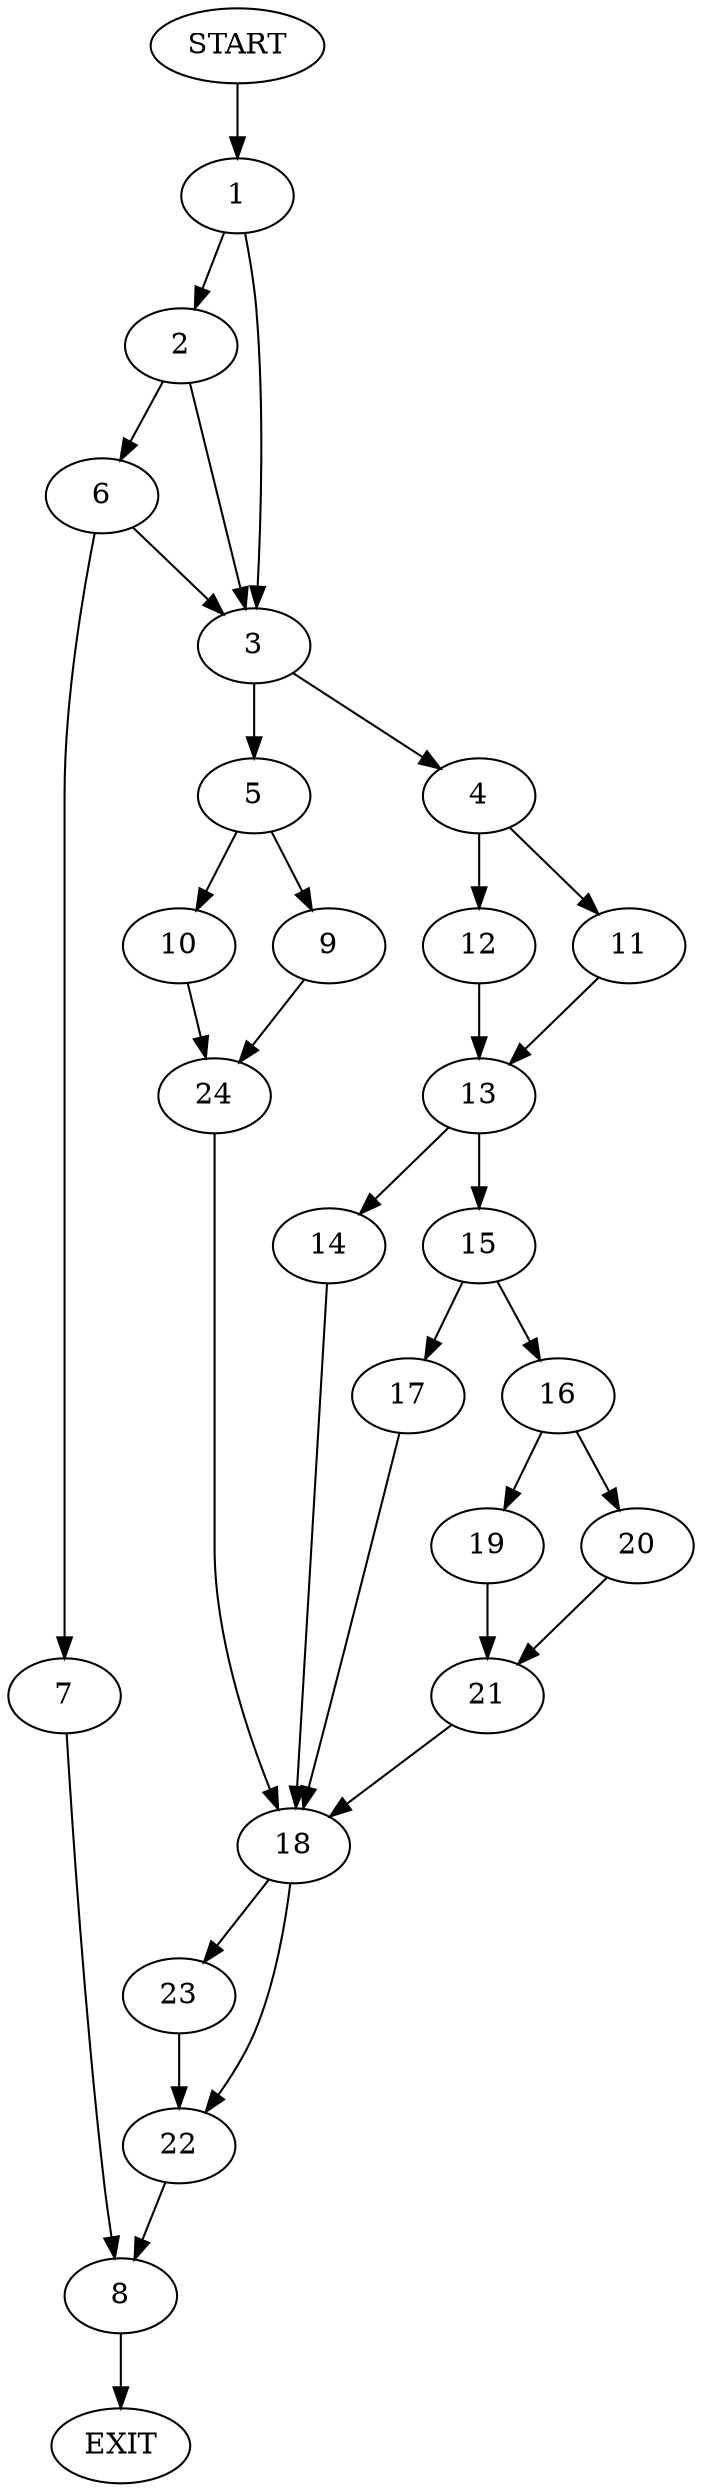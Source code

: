 digraph {
0 [label="START"]
25 [label="EXIT"]
0 -> 1
1 -> 2
1 -> 3
3 -> 4
3 -> 5
2 -> 6
2 -> 3
6 -> 7
6 -> 3
7 -> 8
8 -> 25
5 -> 9
5 -> 10
4 -> 11
4 -> 12
12 -> 13
11 -> 13
13 -> 14
13 -> 15
15 -> 16
15 -> 17
14 -> 18
16 -> 19
16 -> 20
17 -> 18
20 -> 21
19 -> 21
21 -> 18
18 -> 22
18 -> 23
9 -> 24
10 -> 24
24 -> 18
23 -> 22
22 -> 8
}
